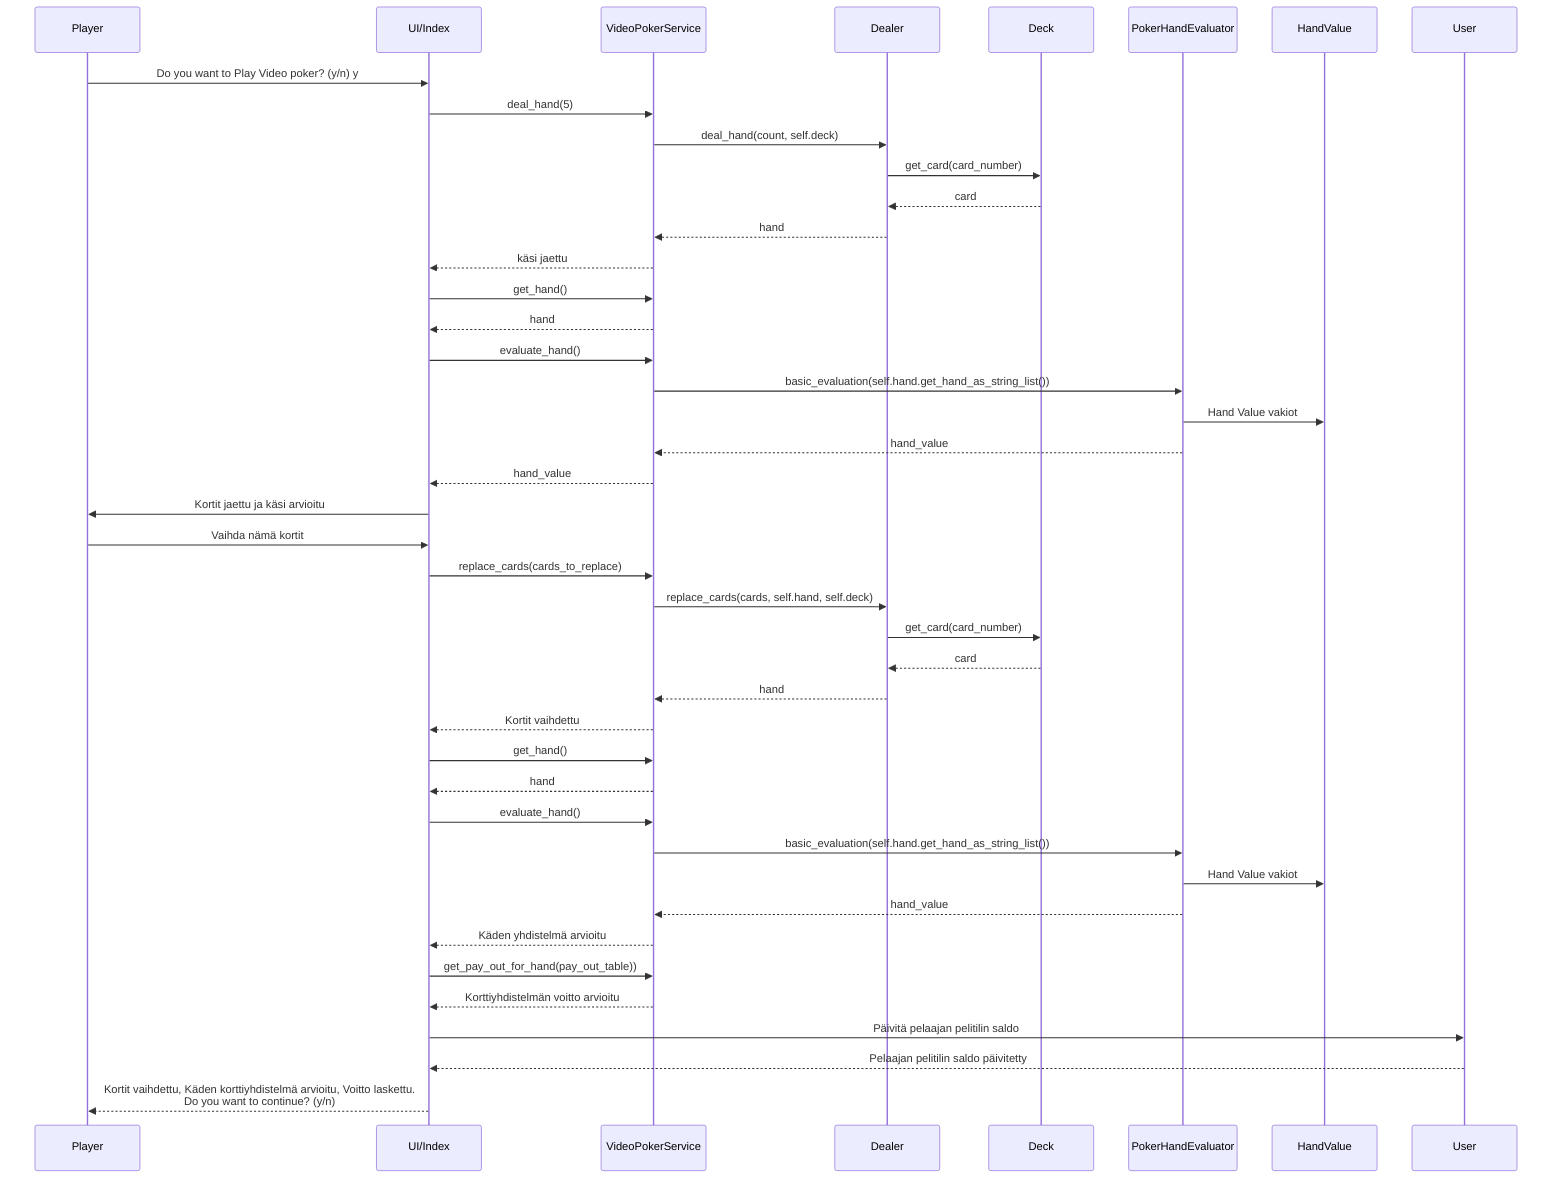 sequenceDiagram
    participant Player
    participant UI/Index
    participant VideoPokerService
    participant Dealer
    participant Deck
    participant PokerHandEvaluator
    participant HandValue


Player ->> UI/Index: Do you want to Play Video poker? (y/n) y
UI/Index ->> VideoPokerService: deal_hand(5)
VideoPokerService ->> Dealer: deal_hand(count, self.deck)
Dealer ->> Deck: get_card(card_number)
Deck -->> Dealer: card
Dealer -->> VideoPokerService: hand
VideoPokerService -->> UI/Index: käsi jaettu
UI/Index ->> VideoPokerService: get_hand()
VideoPokerService -->> UI/Index: hand
UI/Index ->> VideoPokerService: evaluate_hand()
VideoPokerService ->> PokerHandEvaluator: basic_evaluation(self.hand.get_hand_as_string_list())
PokerHandEvaluator ->> HandValue: Hand Value vakiot
PokerHandEvaluator -->> VideoPokerService: hand_value
VideoPokerService -->> UI/Index: hand_value
UI/Index ->> Player: Kortit jaettu ja käsi arvioitu


Player ->> UI/Index: Vaihda nämä kortit
UI/Index ->> VideoPokerService: replace_cards(cards_to_replace)
VideoPokerService ->> Dealer: replace_cards(cards, self.hand, self.deck)
Dealer ->> Deck: get_card(card_number)
Deck -->> Dealer: card
Dealer -->> VideoPokerService: hand
VideoPokerService -->> UI/Index: Kortit vaihdettu
UI/Index ->> VideoPokerService: get_hand()
VideoPokerService -->> UI/Index: hand
UI/Index ->> VideoPokerService: evaluate_hand()
VideoPokerService ->> PokerHandEvaluator: basic_evaluation(self.hand.get_hand_as_string_list())
PokerHandEvaluator ->> HandValue: Hand Value vakiot
PokerHandEvaluator -->> VideoPokerService: hand_value
VideoPokerService -->> UI/Index: Käden yhdistelmä arvioitu
UI/Index ->> VideoPokerService: get_pay_out_for_hand(pay_out_table))
VideoPokerService -->> UI/Index: Korttiyhdistelmän voitto arvioitu
UI/Index ->> User: Päivitä pelaajan pelitilin saldo
User -->> UI/Index: Pelaajan pelitilin saldo päivitetty
UI/Index -->> Player: Kortit vaihdettu, Käden korttiyhdistelmä arvioitu, Voitto laskettu.<br>Do you want to continue? (y/n)